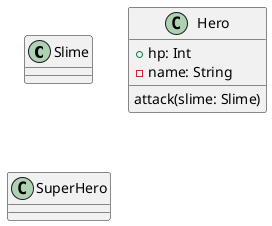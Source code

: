 @startuml


class Slime


class Hero {
+ hp: Int
- name: String

attack(slime: Slime)
}

class SuperHero {}
@enduml